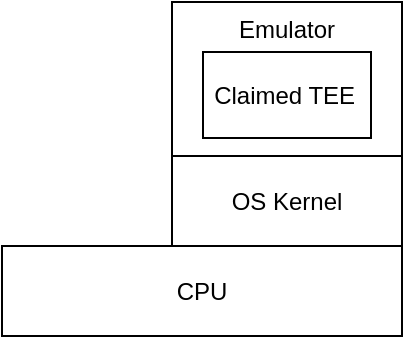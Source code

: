 <mxfile version="12.5.5" type="github"><diagram id="86igojLKybKLtYLR3vYN" name="Page-1"><mxGraphModel dx="1038" dy="540" grid="0" gridSize="10" guides="1" tooltips="1" connect="1" arrows="1" fold="1" page="1" pageScale="1" pageWidth="827" pageHeight="1169" math="0" shadow="0"><root><mxCell id="0"/><mxCell id="1" parent="0"/><mxCell id="5p92-jH4ZDgbkdcNkNan-1" value="CPU" style="rounded=0;whiteSpace=wrap;html=1;" vertex="1" parent="1"><mxGeometry x="300" y="341" width="200" height="45" as="geometry"/></mxCell><mxCell id="5p92-jH4ZDgbkdcNkNan-3" value="OS Kernel" style="rounded=0;whiteSpace=wrap;html=1;" vertex="1" parent="1"><mxGeometry x="385" y="296" width="115" height="45" as="geometry"/></mxCell><mxCell id="5p92-jH4ZDgbkdcNkNan-4" value="Emulator&lt;br&gt;" style="rounded=0;whiteSpace=wrap;html=1;align=center;verticalAlign=top;" vertex="1" parent="1"><mxGeometry x="385" y="219" width="115" height="77" as="geometry"/></mxCell><mxCell id="5p92-jH4ZDgbkdcNkNan-5" value="Claimed TEE&amp;nbsp;" style="rounded=0;whiteSpace=wrap;html=1;align=center;" vertex="1" parent="1"><mxGeometry x="400.5" y="244" width="84" height="43" as="geometry"/></mxCell></root></mxGraphModel></diagram></mxfile>